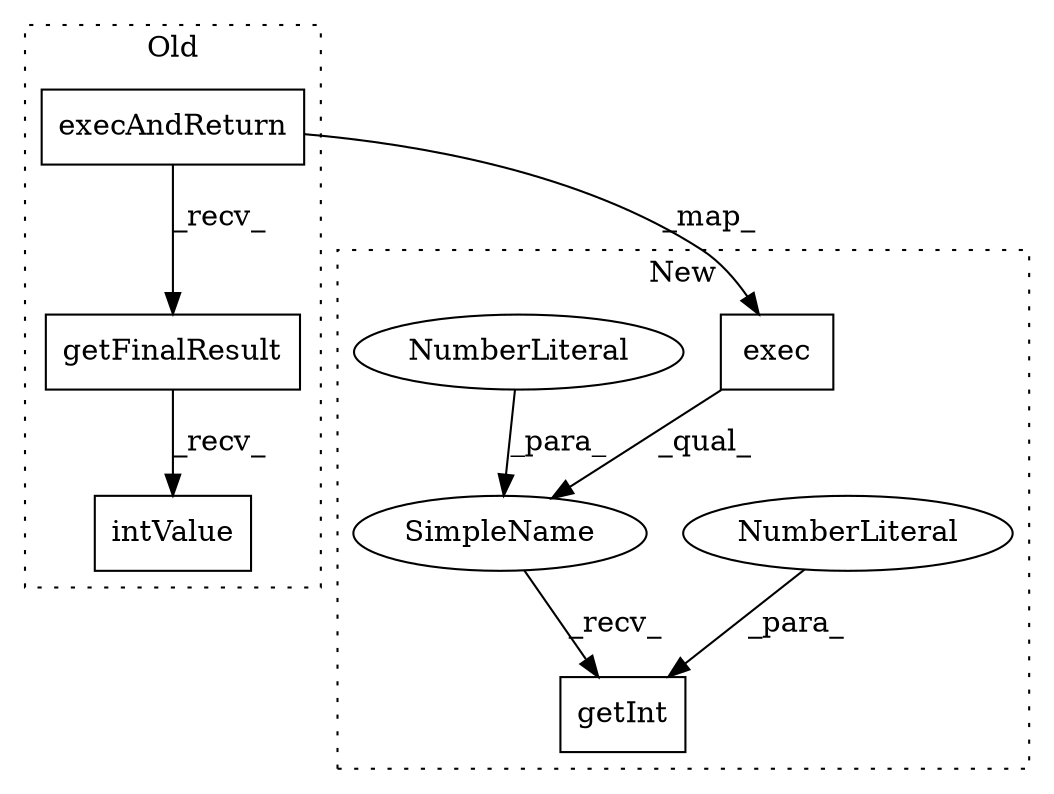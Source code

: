 digraph G {
subgraph cluster0 {
1 [label="execAndReturn" a="32" s="19155,19173" l="14,1" shape="box"];
3 [label="getFinalResult" a="32" s="19175" l="16" shape="box"];
6 [label="intValue" a="32" s="19192" l="10" shape="box"];
label = "Old";
style="dotted";
}
subgraph cluster1 {
2 [label="exec" a="32" s="19155,19164" l="5,1" shape="box"];
4 [label="getInt" a="32" s="19169,19177" l="7,1" shape="box"];
5 [label="NumberLiteral" a="34" s="19176" l="1" shape="ellipse"];
7 [label="SimpleName" a="42" s="19133,19167" l="33,1" shape="ellipse"];
8 [label="NumberLiteral" a="34" s="19166" l="1" shape="ellipse"];
label = "New";
style="dotted";
}
1 -> 2 [label="_map_"];
1 -> 3 [label="_recv_"];
2 -> 7 [label="_qual_"];
3 -> 6 [label="_recv_"];
5 -> 4 [label="_para_"];
7 -> 4 [label="_recv_"];
8 -> 7 [label="_para_"];
}